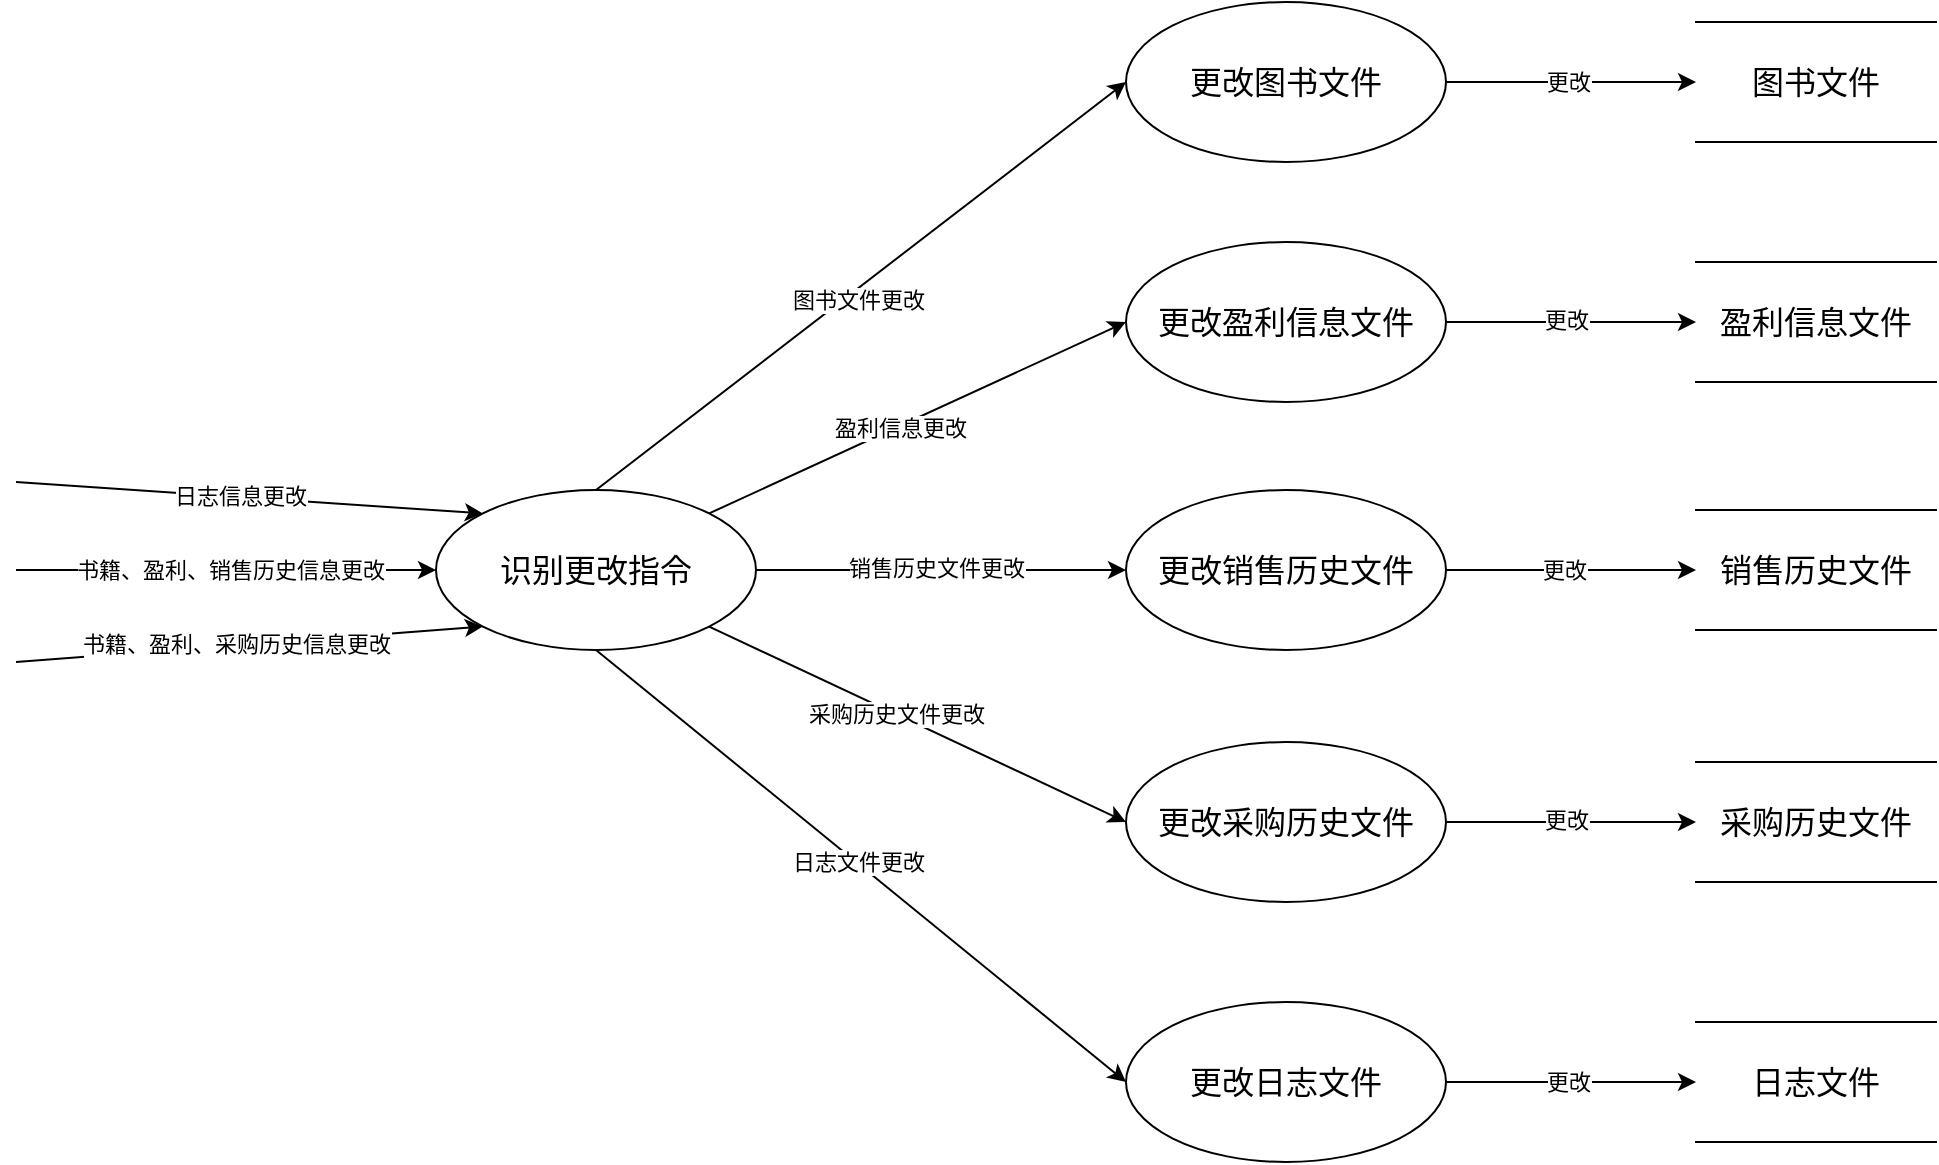 <mxfile version="22.1.2" type="device">
  <diagram id="C5RBs43oDa-KdzZeNtuy" name="Page-1">
    <mxGraphModel dx="868" dy="613" grid="1" gridSize="10" guides="1" tooltips="1" connect="1" arrows="1" fold="1" page="1" pageScale="1" pageWidth="1169" pageHeight="827" math="0" shadow="0">
      <root>
        <mxCell id="WIyWlLk6GJQsqaUBKTNV-0" />
        <mxCell id="WIyWlLk6GJQsqaUBKTNV-1" parent="WIyWlLk6GJQsqaUBKTNV-0" />
        <mxCell id="VReMogn3eC7N8-EoVnd--19" style="rounded=0;orthogonalLoop=1;jettySize=auto;html=1;entryX=0;entryY=0.5;entryDx=0;entryDy=0;" parent="WIyWlLk6GJQsqaUBKTNV-1" target="VReMogn3eC7N8-EoVnd--28" edge="1">
          <mxGeometry relative="1" as="geometry">
            <mxPoint x="105" y="407" as="sourcePoint" />
          </mxGeometry>
        </mxCell>
        <mxCell id="VReMogn3eC7N8-EoVnd--21" value="书籍、盈利、销售历史信息更改" style="edgeLabel;html=1;align=center;verticalAlign=middle;resizable=0;points=[];" parent="VReMogn3eC7N8-EoVnd--19" vertex="1" connectable="0">
          <mxGeometry x="-0.546" relative="1" as="geometry">
            <mxPoint x="59" as="offset" />
          </mxGeometry>
        </mxCell>
        <mxCell id="VReMogn3eC7N8-EoVnd--20" style="rounded=0;orthogonalLoop=1;jettySize=auto;html=1;entryX=0;entryY=1;entryDx=0;entryDy=0;" parent="WIyWlLk6GJQsqaUBKTNV-1" target="VReMogn3eC7N8-EoVnd--28" edge="1">
          <mxGeometry relative="1" as="geometry">
            <mxPoint x="105" y="453" as="sourcePoint" />
          </mxGeometry>
        </mxCell>
        <mxCell id="VReMogn3eC7N8-EoVnd--22" value="书籍、盈利、采购历史信息更改" style="edgeLabel;html=1;align=center;verticalAlign=middle;resizable=0;points=[];" parent="VReMogn3eC7N8-EoVnd--20" vertex="1" connectable="0">
          <mxGeometry x="-0.162" y="1" relative="1" as="geometry">
            <mxPoint x="12" y="-1" as="offset" />
          </mxGeometry>
        </mxCell>
        <mxCell id="VReMogn3eC7N8-EoVnd--17" value="" style="endArrow=classic;html=1;rounded=0;entryX=0;entryY=0;entryDx=0;entryDy=0;" parent="WIyWlLk6GJQsqaUBKTNV-1" target="VReMogn3eC7N8-EoVnd--28" edge="1">
          <mxGeometry width="50" height="50" relative="1" as="geometry">
            <mxPoint x="105" y="363" as="sourcePoint" />
            <mxPoint x="1042" y="274" as="targetPoint" />
          </mxGeometry>
        </mxCell>
        <mxCell id="VReMogn3eC7N8-EoVnd--18" value="日志信息更改" style="edgeLabel;html=1;align=center;verticalAlign=middle;resizable=0;points=[];" parent="VReMogn3eC7N8-EoVnd--17" vertex="1" connectable="0">
          <mxGeometry x="-0.002" relative="1" as="geometry">
            <mxPoint x="-4" y="-1" as="offset" />
          </mxGeometry>
        </mxCell>
        <mxCell id="-o-BEZxv58qxEbgm3Y7_-5" style="rounded=0;orthogonalLoop=1;jettySize=auto;html=1;exitX=0.5;exitY=0;exitDx=0;exitDy=0;entryX=0;entryY=0.5;entryDx=0;entryDy=0;" parent="WIyWlLk6GJQsqaUBKTNV-1" source="VReMogn3eC7N8-EoVnd--28" target="-o-BEZxv58qxEbgm3Y7_-4" edge="1">
          <mxGeometry relative="1" as="geometry" />
        </mxCell>
        <mxCell id="-o-BEZxv58qxEbgm3Y7_-10" value="图书文件更改" style="edgeLabel;html=1;align=center;verticalAlign=middle;resizable=0;points=[];" parent="-o-BEZxv58qxEbgm3Y7_-5" vertex="1" connectable="0">
          <mxGeometry x="-0.042" y="2" relative="1" as="geometry">
            <mxPoint x="5" y="4" as="offset" />
          </mxGeometry>
        </mxCell>
        <mxCell id="-o-BEZxv58qxEbgm3Y7_-6" style="rounded=0;orthogonalLoop=1;jettySize=auto;html=1;exitX=1;exitY=0;exitDx=0;exitDy=0;entryX=0;entryY=0.5;entryDx=0;entryDy=0;" parent="WIyWlLk6GJQsqaUBKTNV-1" source="VReMogn3eC7N8-EoVnd--28" target="-o-BEZxv58qxEbgm3Y7_-2" edge="1">
          <mxGeometry relative="1" as="geometry" />
        </mxCell>
        <mxCell id="-o-BEZxv58qxEbgm3Y7_-11" value="盈利信息更改" style="edgeLabel;html=1;align=center;verticalAlign=middle;resizable=0;points=[];" parent="-o-BEZxv58qxEbgm3Y7_-6" vertex="1" connectable="0">
          <mxGeometry x="-0.026" y="-1" relative="1" as="geometry">
            <mxPoint x="-7" y="3" as="offset" />
          </mxGeometry>
        </mxCell>
        <mxCell id="-o-BEZxv58qxEbgm3Y7_-7" style="rounded=0;orthogonalLoop=1;jettySize=auto;html=1;exitX=1;exitY=0.5;exitDx=0;exitDy=0;entryX=0;entryY=0.5;entryDx=0;entryDy=0;" parent="WIyWlLk6GJQsqaUBKTNV-1" source="VReMogn3eC7N8-EoVnd--28" target="-o-BEZxv58qxEbgm3Y7_-3" edge="1">
          <mxGeometry relative="1" as="geometry" />
        </mxCell>
        <mxCell id="-o-BEZxv58qxEbgm3Y7_-13" value="销售历史文件更改" style="edgeLabel;html=1;align=center;verticalAlign=middle;resizable=0;points=[];" parent="-o-BEZxv58qxEbgm3Y7_-7" vertex="1" connectable="0">
          <mxGeometry x="-0.026" y="2" relative="1" as="geometry">
            <mxPoint y="1" as="offset" />
          </mxGeometry>
        </mxCell>
        <mxCell id="-o-BEZxv58qxEbgm3Y7_-8" style="rounded=0;orthogonalLoop=1;jettySize=auto;html=1;exitX=1;exitY=1;exitDx=0;exitDy=0;entryX=0;entryY=0.5;entryDx=0;entryDy=0;" parent="WIyWlLk6GJQsqaUBKTNV-1" source="VReMogn3eC7N8-EoVnd--28" target="-o-BEZxv58qxEbgm3Y7_-1" edge="1">
          <mxGeometry relative="1" as="geometry" />
        </mxCell>
        <mxCell id="-o-BEZxv58qxEbgm3Y7_-14" value="采购历史文件更改" style="edgeLabel;html=1;align=center;verticalAlign=middle;resizable=0;points=[];" parent="-o-BEZxv58qxEbgm3Y7_-8" vertex="1" connectable="0">
          <mxGeometry x="-0.103" relative="1" as="geometry">
            <mxPoint as="offset" />
          </mxGeometry>
        </mxCell>
        <mxCell id="-o-BEZxv58qxEbgm3Y7_-9" style="rounded=0;orthogonalLoop=1;jettySize=auto;html=1;exitX=0.5;exitY=1;exitDx=0;exitDy=0;entryX=0;entryY=0.5;entryDx=0;entryDy=0;" parent="WIyWlLk6GJQsqaUBKTNV-1" source="VReMogn3eC7N8-EoVnd--28" target="-o-BEZxv58qxEbgm3Y7_-0" edge="1">
          <mxGeometry relative="1" as="geometry" />
        </mxCell>
        <mxCell id="-o-BEZxv58qxEbgm3Y7_-15" value="日志文件更改" style="edgeLabel;html=1;align=center;verticalAlign=middle;resizable=0;points=[];" parent="-o-BEZxv58qxEbgm3Y7_-9" vertex="1" connectable="0">
          <mxGeometry x="-0.087" y="1" relative="1" as="geometry">
            <mxPoint x="9" y="8" as="offset" />
          </mxGeometry>
        </mxCell>
        <mxCell id="VReMogn3eC7N8-EoVnd--28" value="&lt;font style=&quot;font-size: 16px;&quot;&gt;识别更改指令&lt;/font&gt;" style="ellipse;whiteSpace=wrap;html=1;" parent="WIyWlLk6GJQsqaUBKTNV-1" vertex="1">
          <mxGeometry x="315" y="367" width="160" height="80" as="geometry" />
        </mxCell>
        <mxCell id="-o-BEZxv58qxEbgm3Y7_-30" style="edgeStyle=orthogonalEdgeStyle;rounded=0;orthogonalLoop=1;jettySize=auto;html=1;exitX=1;exitY=0.5;exitDx=0;exitDy=0;entryX=0;entryY=0.5;entryDx=0;entryDy=0;" parent="WIyWlLk6GJQsqaUBKTNV-1" source="-o-BEZxv58qxEbgm3Y7_-0" target="-o-BEZxv58qxEbgm3Y7_-19" edge="1">
          <mxGeometry relative="1" as="geometry" />
        </mxCell>
        <mxCell id="-o-BEZxv58qxEbgm3Y7_-31" value="更改" style="edgeLabel;html=1;align=center;verticalAlign=middle;resizable=0;points=[];" parent="-o-BEZxv58qxEbgm3Y7_-30" vertex="1" connectable="0">
          <mxGeometry x="-0.005" relative="1" as="geometry">
            <mxPoint x="-1" as="offset" />
          </mxGeometry>
        </mxCell>
        <mxCell id="-o-BEZxv58qxEbgm3Y7_-0" value="&lt;font style=&quot;font-size: 16px;&quot;&gt;更改日志文件&lt;/font&gt;" style="ellipse;whiteSpace=wrap;html=1;" parent="WIyWlLk6GJQsqaUBKTNV-1" vertex="1">
          <mxGeometry x="660" y="623" width="160" height="80" as="geometry" />
        </mxCell>
        <mxCell id="-o-BEZxv58qxEbgm3Y7_-28" style="edgeStyle=orthogonalEdgeStyle;rounded=0;orthogonalLoop=1;jettySize=auto;html=1;exitX=1;exitY=0.5;exitDx=0;exitDy=0;entryX=0;entryY=0.5;entryDx=0;entryDy=0;" parent="WIyWlLk6GJQsqaUBKTNV-1" source="-o-BEZxv58qxEbgm3Y7_-1" target="-o-BEZxv58qxEbgm3Y7_-18" edge="1">
          <mxGeometry relative="1" as="geometry" />
        </mxCell>
        <mxCell id="-o-BEZxv58qxEbgm3Y7_-29" value="更改" style="edgeLabel;html=1;align=center;verticalAlign=middle;resizable=0;points=[];" parent="-o-BEZxv58qxEbgm3Y7_-28" vertex="1" connectable="0">
          <mxGeometry x="-0.005" relative="1" as="geometry">
            <mxPoint x="-2" y="-1" as="offset" />
          </mxGeometry>
        </mxCell>
        <mxCell id="-o-BEZxv58qxEbgm3Y7_-1" value="&lt;font style=&quot;font-size: 16px;&quot;&gt;更改采购历史文件&lt;/font&gt;" style="ellipse;whiteSpace=wrap;html=1;" parent="WIyWlLk6GJQsqaUBKTNV-1" vertex="1">
          <mxGeometry x="660" y="493" width="160" height="80" as="geometry" />
        </mxCell>
        <mxCell id="-o-BEZxv58qxEbgm3Y7_-24" style="edgeStyle=orthogonalEdgeStyle;rounded=0;orthogonalLoop=1;jettySize=auto;html=1;exitX=1;exitY=0.5;exitDx=0;exitDy=0;entryX=0;entryY=0.5;entryDx=0;entryDy=0;" parent="WIyWlLk6GJQsqaUBKTNV-1" source="-o-BEZxv58qxEbgm3Y7_-2" target="-o-BEZxv58qxEbgm3Y7_-20" edge="1">
          <mxGeometry relative="1" as="geometry" />
        </mxCell>
        <mxCell id="-o-BEZxv58qxEbgm3Y7_-25" value="更改" style="edgeLabel;html=1;align=center;verticalAlign=middle;resizable=0;points=[];" parent="-o-BEZxv58qxEbgm3Y7_-24" vertex="1" connectable="0">
          <mxGeometry x="0.018" y="1" relative="1" as="geometry">
            <mxPoint x="-4" as="offset" />
          </mxGeometry>
        </mxCell>
        <mxCell id="-o-BEZxv58qxEbgm3Y7_-2" value="&lt;font style=&quot;font-size: 16px;&quot;&gt;更改盈利信息文件&lt;/font&gt;" style="ellipse;whiteSpace=wrap;html=1;" parent="WIyWlLk6GJQsqaUBKTNV-1" vertex="1">
          <mxGeometry x="660" y="243" width="160" height="80" as="geometry" />
        </mxCell>
        <mxCell id="-o-BEZxv58qxEbgm3Y7_-26" style="edgeStyle=orthogonalEdgeStyle;rounded=0;orthogonalLoop=1;jettySize=auto;html=1;exitX=1;exitY=0.5;exitDx=0;exitDy=0;entryX=0;entryY=0.5;entryDx=0;entryDy=0;" parent="WIyWlLk6GJQsqaUBKTNV-1" source="-o-BEZxv58qxEbgm3Y7_-3" target="-o-BEZxv58qxEbgm3Y7_-16" edge="1">
          <mxGeometry relative="1" as="geometry" />
        </mxCell>
        <mxCell id="-o-BEZxv58qxEbgm3Y7_-27" value="更改" style="edgeLabel;html=1;align=center;verticalAlign=middle;resizable=0;points=[];" parent="-o-BEZxv58qxEbgm3Y7_-26" vertex="1" connectable="0">
          <mxGeometry x="-0.005" y="-1" relative="1" as="geometry">
            <mxPoint x="-3" y="-1" as="offset" />
          </mxGeometry>
        </mxCell>
        <mxCell id="-o-BEZxv58qxEbgm3Y7_-3" value="&lt;font style=&quot;font-size: 16px;&quot;&gt;更改销售历史文件&lt;/font&gt;" style="ellipse;whiteSpace=wrap;html=1;" parent="WIyWlLk6GJQsqaUBKTNV-1" vertex="1">
          <mxGeometry x="660" y="367" width="160" height="80" as="geometry" />
        </mxCell>
        <mxCell id="-o-BEZxv58qxEbgm3Y7_-22" style="edgeStyle=orthogonalEdgeStyle;rounded=0;orthogonalLoop=1;jettySize=auto;html=1;exitX=1;exitY=0.5;exitDx=0;exitDy=0;entryX=0;entryY=0.5;entryDx=0;entryDy=0;" parent="WIyWlLk6GJQsqaUBKTNV-1" source="-o-BEZxv58qxEbgm3Y7_-4" target="-o-BEZxv58qxEbgm3Y7_-21" edge="1">
          <mxGeometry relative="1" as="geometry" />
        </mxCell>
        <mxCell id="-o-BEZxv58qxEbgm3Y7_-23" value="更改" style="edgeLabel;html=1;align=center;verticalAlign=middle;resizable=0;points=[];" parent="-o-BEZxv58qxEbgm3Y7_-22" vertex="1" connectable="0">
          <mxGeometry x="-0.005" y="-2" relative="1" as="geometry">
            <mxPoint x="-1" y="-2" as="offset" />
          </mxGeometry>
        </mxCell>
        <mxCell id="-o-BEZxv58qxEbgm3Y7_-4" value="&lt;font style=&quot;font-size: 16px;&quot;&gt;更改图书文件&lt;/font&gt;" style="ellipse;whiteSpace=wrap;html=1;" parent="WIyWlLk6GJQsqaUBKTNV-1" vertex="1">
          <mxGeometry x="660" y="123" width="160" height="80" as="geometry" />
        </mxCell>
        <mxCell id="-o-BEZxv58qxEbgm3Y7_-16" value="&lt;font style=&quot;font-size: 16px;&quot;&gt;销售历史文件&lt;/font&gt;" style="shape=partialRectangle;whiteSpace=wrap;html=1;left=0;right=0;fillColor=none;" parent="WIyWlLk6GJQsqaUBKTNV-1" vertex="1">
          <mxGeometry x="945" y="377" width="120" height="60" as="geometry" />
        </mxCell>
        <mxCell id="-o-BEZxv58qxEbgm3Y7_-18" value="&lt;font style=&quot;font-size: 16px;&quot;&gt;采购历史文件&lt;/font&gt;" style="shape=partialRectangle;whiteSpace=wrap;html=1;left=0;right=0;fillColor=none;" parent="WIyWlLk6GJQsqaUBKTNV-1" vertex="1">
          <mxGeometry x="945" y="503" width="120" height="60" as="geometry" />
        </mxCell>
        <mxCell id="-o-BEZxv58qxEbgm3Y7_-19" value="&lt;font style=&quot;font-size: 16px;&quot;&gt;日志文件&lt;/font&gt;" style="shape=partialRectangle;whiteSpace=wrap;html=1;left=0;right=0;fillColor=none;" parent="WIyWlLk6GJQsqaUBKTNV-1" vertex="1">
          <mxGeometry x="945" y="633" width="120" height="60" as="geometry" />
        </mxCell>
        <mxCell id="-o-BEZxv58qxEbgm3Y7_-20" value="&lt;font style=&quot;font-size: 16px;&quot;&gt;盈利信息文件&lt;/font&gt;" style="shape=partialRectangle;whiteSpace=wrap;html=1;left=0;right=0;fillColor=none;" parent="WIyWlLk6GJQsqaUBKTNV-1" vertex="1">
          <mxGeometry x="945" y="253" width="120" height="60" as="geometry" />
        </mxCell>
        <mxCell id="-o-BEZxv58qxEbgm3Y7_-21" value="&lt;font style=&quot;font-size: 16px;&quot;&gt;图书文件&lt;/font&gt;" style="shape=partialRectangle;whiteSpace=wrap;html=1;left=0;right=0;fillColor=none;" parent="WIyWlLk6GJQsqaUBKTNV-1" vertex="1">
          <mxGeometry x="945" y="133" width="120" height="60" as="geometry" />
        </mxCell>
      </root>
    </mxGraphModel>
  </diagram>
</mxfile>
